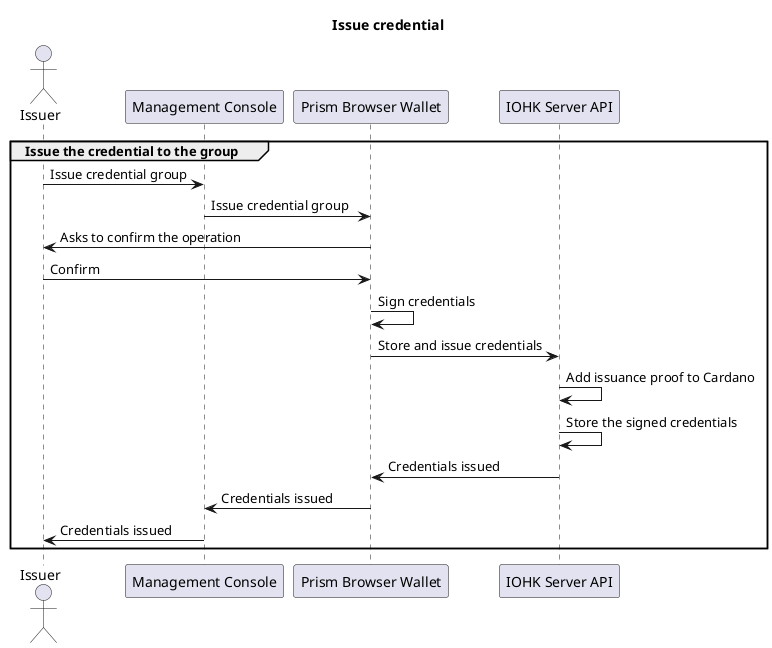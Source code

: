 @startuml
title Issue credential

actor Issuer
participant "Management Console" as ManagementConsole
participant "Prism Browser Wallet" as BrowserWallet
participant "IOHK Server API" as ServerAPI

group Issue the credential to the group
    Issuer -> ManagementConsole : Issue credential group
    ManagementConsole -> BrowserWallet : Issue credential group
    BrowserWallet -> Issuer : Asks to confirm the operation
    Issuer -> BrowserWallet : Confirm
    BrowserWallet -> BrowserWallet : Sign credentials
    BrowserWallet -> ServerAPI : Store and issue credentials
    ServerAPI -> ServerAPI : Add issuance proof to Cardano
    ServerAPI -> ServerAPI : Store the signed credentials
    ServerAPI -> BrowserWallet : Credentials issued
    BrowserWallet -> ManagementConsole : Credentials issued
    ManagementConsole -> Issuer : Credentials issued
end
@enduml
